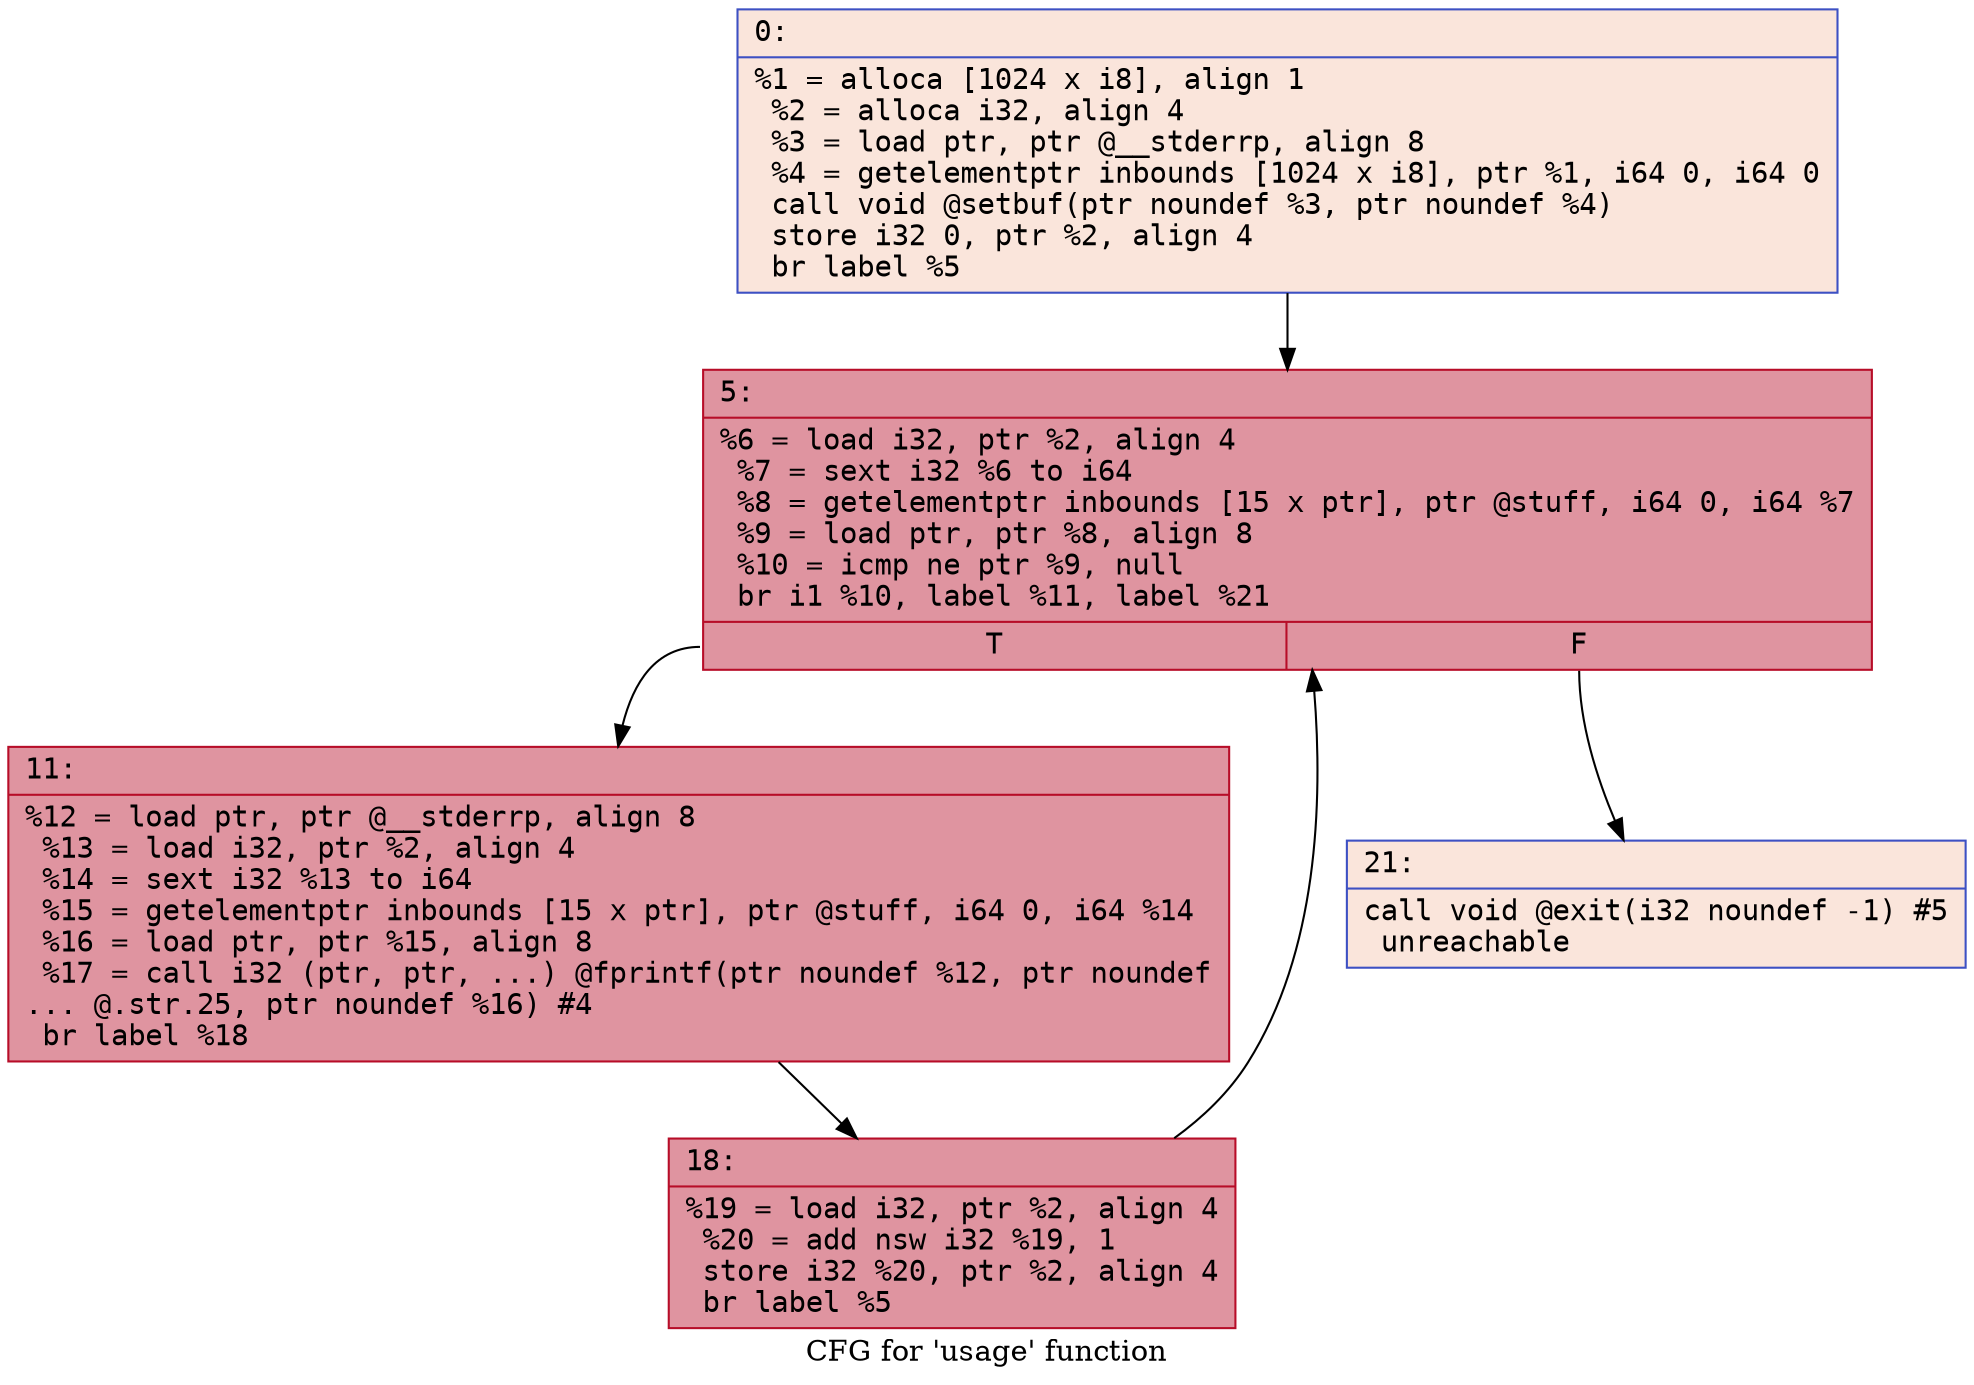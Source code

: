 digraph "CFG for 'usage' function" {
	label="CFG for 'usage' function";

	Node0x6000037404b0 [shape=record,color="#3d50c3ff", style=filled, fillcolor="#f4c5ad70" fontname="Courier",label="{0:\l|  %1 = alloca [1024 x i8], align 1\l  %2 = alloca i32, align 4\l  %3 = load ptr, ptr @__stderrp, align 8\l  %4 = getelementptr inbounds [1024 x i8], ptr %1, i64 0, i64 0\l  call void @setbuf(ptr noundef %3, ptr noundef %4)\l  store i32 0, ptr %2, align 4\l  br label %5\l}"];
	Node0x6000037404b0 -> Node0x600003740500[tooltip="0 -> 5\nProbability 100.00%" ];
	Node0x600003740500 [shape=record,color="#b70d28ff", style=filled, fillcolor="#b70d2870" fontname="Courier",label="{5:\l|  %6 = load i32, ptr %2, align 4\l  %7 = sext i32 %6 to i64\l  %8 = getelementptr inbounds [15 x ptr], ptr @stuff, i64 0, i64 %7\l  %9 = load ptr, ptr %8, align 8\l  %10 = icmp ne ptr %9, null\l  br i1 %10, label %11, label %21\l|{<s0>T|<s1>F}}"];
	Node0x600003740500:s0 -> Node0x600003740550[tooltip="5 -> 11\nProbability 100.00%" ];
	Node0x600003740500:s1 -> Node0x6000037405f0[tooltip="5 -> 21\nProbability 0.00%" ];
	Node0x600003740550 [shape=record,color="#b70d28ff", style=filled, fillcolor="#b70d2870" fontname="Courier",label="{11:\l|  %12 = load ptr, ptr @__stderrp, align 8\l  %13 = load i32, ptr %2, align 4\l  %14 = sext i32 %13 to i64\l  %15 = getelementptr inbounds [15 x ptr], ptr @stuff, i64 0, i64 %14\l  %16 = load ptr, ptr %15, align 8\l  %17 = call i32 (ptr, ptr, ...) @fprintf(ptr noundef %12, ptr noundef\l... @.str.25, ptr noundef %16) #4\l  br label %18\l}"];
	Node0x600003740550 -> Node0x6000037405a0[tooltip="11 -> 18\nProbability 100.00%" ];
	Node0x6000037405a0 [shape=record,color="#b70d28ff", style=filled, fillcolor="#b70d2870" fontname="Courier",label="{18:\l|  %19 = load i32, ptr %2, align 4\l  %20 = add nsw i32 %19, 1\l  store i32 %20, ptr %2, align 4\l  br label %5\l}"];
	Node0x6000037405a0 -> Node0x600003740500[tooltip="18 -> 5\nProbability 100.00%" ];
	Node0x6000037405f0 [shape=record,color="#3d50c3ff", style=filled, fillcolor="#f4c5ad70" fontname="Courier",label="{21:\l|  call void @exit(i32 noundef -1) #5\l  unreachable\l}"];
}
